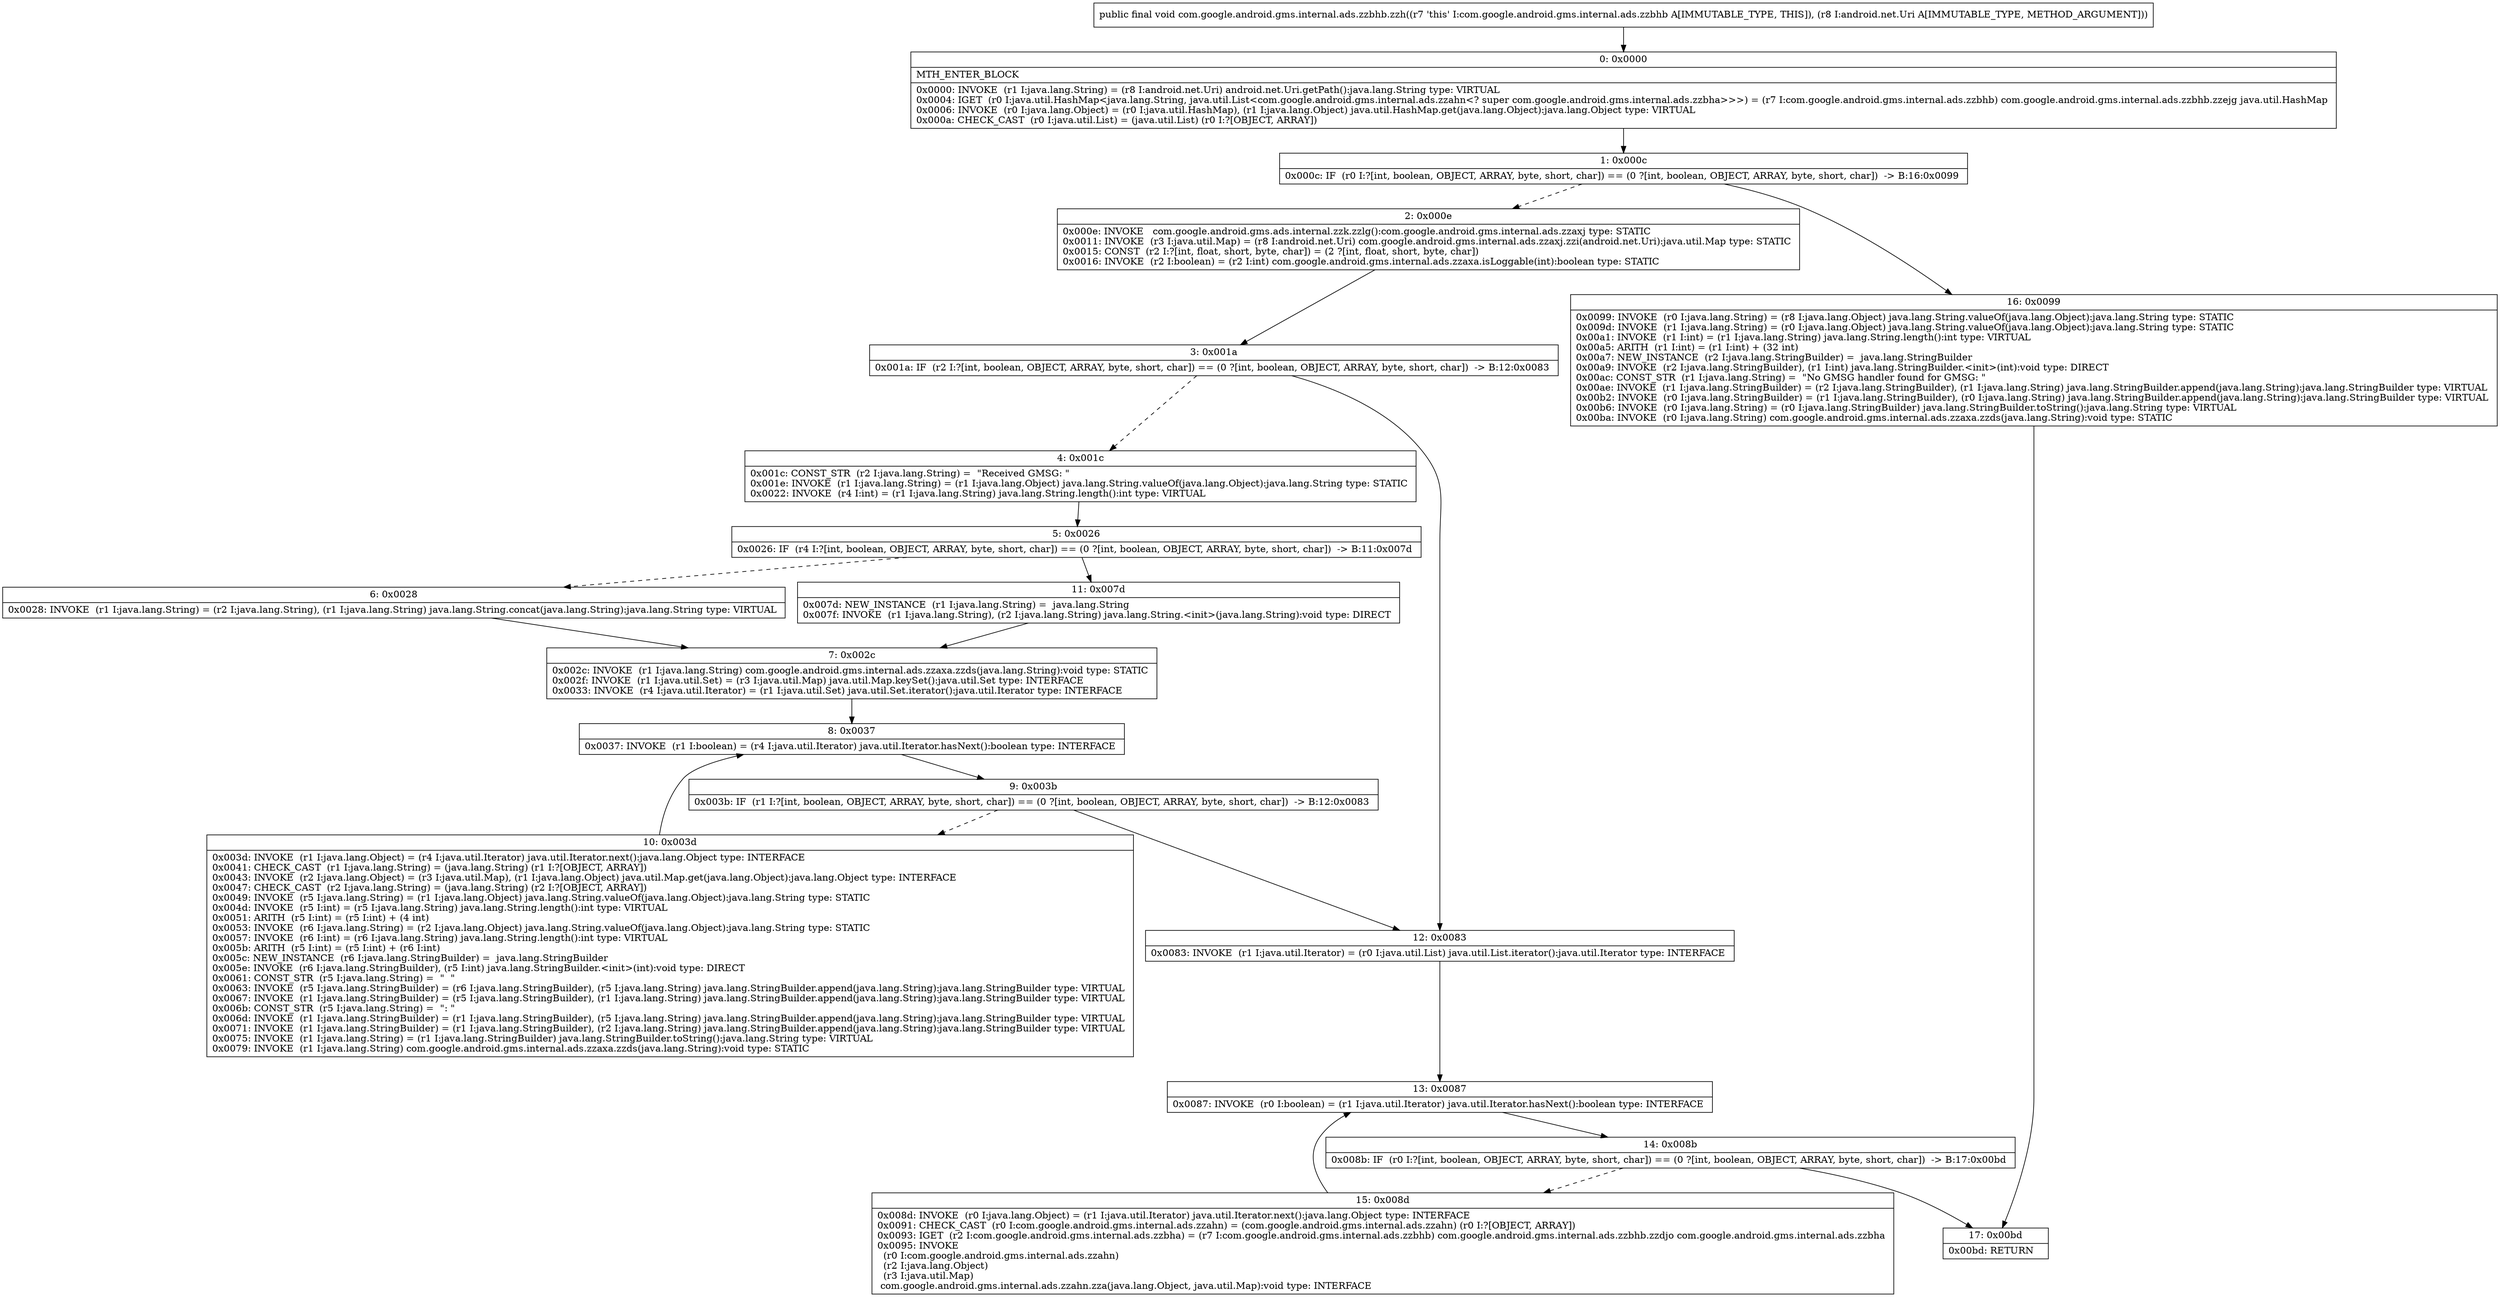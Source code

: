 digraph "CFG forcom.google.android.gms.internal.ads.zzbhb.zzh(Landroid\/net\/Uri;)V" {
Node_0 [shape=record,label="{0\:\ 0x0000|MTH_ENTER_BLOCK\l|0x0000: INVOKE  (r1 I:java.lang.String) = (r8 I:android.net.Uri) android.net.Uri.getPath():java.lang.String type: VIRTUAL \l0x0004: IGET  (r0 I:java.util.HashMap\<java.lang.String, java.util.List\<com.google.android.gms.internal.ads.zzahn\<? super com.google.android.gms.internal.ads.zzbha\>\>\>) = (r7 I:com.google.android.gms.internal.ads.zzbhb) com.google.android.gms.internal.ads.zzbhb.zzejg java.util.HashMap \l0x0006: INVOKE  (r0 I:java.lang.Object) = (r0 I:java.util.HashMap), (r1 I:java.lang.Object) java.util.HashMap.get(java.lang.Object):java.lang.Object type: VIRTUAL \l0x000a: CHECK_CAST  (r0 I:java.util.List) = (java.util.List) (r0 I:?[OBJECT, ARRAY]) \l}"];
Node_1 [shape=record,label="{1\:\ 0x000c|0x000c: IF  (r0 I:?[int, boolean, OBJECT, ARRAY, byte, short, char]) == (0 ?[int, boolean, OBJECT, ARRAY, byte, short, char])  \-\> B:16:0x0099 \l}"];
Node_2 [shape=record,label="{2\:\ 0x000e|0x000e: INVOKE   com.google.android.gms.ads.internal.zzk.zzlg():com.google.android.gms.internal.ads.zzaxj type: STATIC \l0x0011: INVOKE  (r3 I:java.util.Map) = (r8 I:android.net.Uri) com.google.android.gms.internal.ads.zzaxj.zzi(android.net.Uri):java.util.Map type: STATIC \l0x0015: CONST  (r2 I:?[int, float, short, byte, char]) = (2 ?[int, float, short, byte, char]) \l0x0016: INVOKE  (r2 I:boolean) = (r2 I:int) com.google.android.gms.internal.ads.zzaxa.isLoggable(int):boolean type: STATIC \l}"];
Node_3 [shape=record,label="{3\:\ 0x001a|0x001a: IF  (r2 I:?[int, boolean, OBJECT, ARRAY, byte, short, char]) == (0 ?[int, boolean, OBJECT, ARRAY, byte, short, char])  \-\> B:12:0x0083 \l}"];
Node_4 [shape=record,label="{4\:\ 0x001c|0x001c: CONST_STR  (r2 I:java.lang.String) =  \"Received GMSG: \" \l0x001e: INVOKE  (r1 I:java.lang.String) = (r1 I:java.lang.Object) java.lang.String.valueOf(java.lang.Object):java.lang.String type: STATIC \l0x0022: INVOKE  (r4 I:int) = (r1 I:java.lang.String) java.lang.String.length():int type: VIRTUAL \l}"];
Node_5 [shape=record,label="{5\:\ 0x0026|0x0026: IF  (r4 I:?[int, boolean, OBJECT, ARRAY, byte, short, char]) == (0 ?[int, boolean, OBJECT, ARRAY, byte, short, char])  \-\> B:11:0x007d \l}"];
Node_6 [shape=record,label="{6\:\ 0x0028|0x0028: INVOKE  (r1 I:java.lang.String) = (r2 I:java.lang.String), (r1 I:java.lang.String) java.lang.String.concat(java.lang.String):java.lang.String type: VIRTUAL \l}"];
Node_7 [shape=record,label="{7\:\ 0x002c|0x002c: INVOKE  (r1 I:java.lang.String) com.google.android.gms.internal.ads.zzaxa.zzds(java.lang.String):void type: STATIC \l0x002f: INVOKE  (r1 I:java.util.Set) = (r3 I:java.util.Map) java.util.Map.keySet():java.util.Set type: INTERFACE \l0x0033: INVOKE  (r4 I:java.util.Iterator) = (r1 I:java.util.Set) java.util.Set.iterator():java.util.Iterator type: INTERFACE \l}"];
Node_8 [shape=record,label="{8\:\ 0x0037|0x0037: INVOKE  (r1 I:boolean) = (r4 I:java.util.Iterator) java.util.Iterator.hasNext():boolean type: INTERFACE \l}"];
Node_9 [shape=record,label="{9\:\ 0x003b|0x003b: IF  (r1 I:?[int, boolean, OBJECT, ARRAY, byte, short, char]) == (0 ?[int, boolean, OBJECT, ARRAY, byte, short, char])  \-\> B:12:0x0083 \l}"];
Node_10 [shape=record,label="{10\:\ 0x003d|0x003d: INVOKE  (r1 I:java.lang.Object) = (r4 I:java.util.Iterator) java.util.Iterator.next():java.lang.Object type: INTERFACE \l0x0041: CHECK_CAST  (r1 I:java.lang.String) = (java.lang.String) (r1 I:?[OBJECT, ARRAY]) \l0x0043: INVOKE  (r2 I:java.lang.Object) = (r3 I:java.util.Map), (r1 I:java.lang.Object) java.util.Map.get(java.lang.Object):java.lang.Object type: INTERFACE \l0x0047: CHECK_CAST  (r2 I:java.lang.String) = (java.lang.String) (r2 I:?[OBJECT, ARRAY]) \l0x0049: INVOKE  (r5 I:java.lang.String) = (r1 I:java.lang.Object) java.lang.String.valueOf(java.lang.Object):java.lang.String type: STATIC \l0x004d: INVOKE  (r5 I:int) = (r5 I:java.lang.String) java.lang.String.length():int type: VIRTUAL \l0x0051: ARITH  (r5 I:int) = (r5 I:int) + (4 int) \l0x0053: INVOKE  (r6 I:java.lang.String) = (r2 I:java.lang.Object) java.lang.String.valueOf(java.lang.Object):java.lang.String type: STATIC \l0x0057: INVOKE  (r6 I:int) = (r6 I:java.lang.String) java.lang.String.length():int type: VIRTUAL \l0x005b: ARITH  (r5 I:int) = (r5 I:int) + (r6 I:int) \l0x005c: NEW_INSTANCE  (r6 I:java.lang.StringBuilder) =  java.lang.StringBuilder \l0x005e: INVOKE  (r6 I:java.lang.StringBuilder), (r5 I:int) java.lang.StringBuilder.\<init\>(int):void type: DIRECT \l0x0061: CONST_STR  (r5 I:java.lang.String) =  \"  \" \l0x0063: INVOKE  (r5 I:java.lang.StringBuilder) = (r6 I:java.lang.StringBuilder), (r5 I:java.lang.String) java.lang.StringBuilder.append(java.lang.String):java.lang.StringBuilder type: VIRTUAL \l0x0067: INVOKE  (r1 I:java.lang.StringBuilder) = (r5 I:java.lang.StringBuilder), (r1 I:java.lang.String) java.lang.StringBuilder.append(java.lang.String):java.lang.StringBuilder type: VIRTUAL \l0x006b: CONST_STR  (r5 I:java.lang.String) =  \": \" \l0x006d: INVOKE  (r1 I:java.lang.StringBuilder) = (r1 I:java.lang.StringBuilder), (r5 I:java.lang.String) java.lang.StringBuilder.append(java.lang.String):java.lang.StringBuilder type: VIRTUAL \l0x0071: INVOKE  (r1 I:java.lang.StringBuilder) = (r1 I:java.lang.StringBuilder), (r2 I:java.lang.String) java.lang.StringBuilder.append(java.lang.String):java.lang.StringBuilder type: VIRTUAL \l0x0075: INVOKE  (r1 I:java.lang.String) = (r1 I:java.lang.StringBuilder) java.lang.StringBuilder.toString():java.lang.String type: VIRTUAL \l0x0079: INVOKE  (r1 I:java.lang.String) com.google.android.gms.internal.ads.zzaxa.zzds(java.lang.String):void type: STATIC \l}"];
Node_11 [shape=record,label="{11\:\ 0x007d|0x007d: NEW_INSTANCE  (r1 I:java.lang.String) =  java.lang.String \l0x007f: INVOKE  (r1 I:java.lang.String), (r2 I:java.lang.String) java.lang.String.\<init\>(java.lang.String):void type: DIRECT \l}"];
Node_12 [shape=record,label="{12\:\ 0x0083|0x0083: INVOKE  (r1 I:java.util.Iterator) = (r0 I:java.util.List) java.util.List.iterator():java.util.Iterator type: INTERFACE \l}"];
Node_13 [shape=record,label="{13\:\ 0x0087|0x0087: INVOKE  (r0 I:boolean) = (r1 I:java.util.Iterator) java.util.Iterator.hasNext():boolean type: INTERFACE \l}"];
Node_14 [shape=record,label="{14\:\ 0x008b|0x008b: IF  (r0 I:?[int, boolean, OBJECT, ARRAY, byte, short, char]) == (0 ?[int, boolean, OBJECT, ARRAY, byte, short, char])  \-\> B:17:0x00bd \l}"];
Node_15 [shape=record,label="{15\:\ 0x008d|0x008d: INVOKE  (r0 I:java.lang.Object) = (r1 I:java.util.Iterator) java.util.Iterator.next():java.lang.Object type: INTERFACE \l0x0091: CHECK_CAST  (r0 I:com.google.android.gms.internal.ads.zzahn) = (com.google.android.gms.internal.ads.zzahn) (r0 I:?[OBJECT, ARRAY]) \l0x0093: IGET  (r2 I:com.google.android.gms.internal.ads.zzbha) = (r7 I:com.google.android.gms.internal.ads.zzbhb) com.google.android.gms.internal.ads.zzbhb.zzdjo com.google.android.gms.internal.ads.zzbha \l0x0095: INVOKE  \l  (r0 I:com.google.android.gms.internal.ads.zzahn)\l  (r2 I:java.lang.Object)\l  (r3 I:java.util.Map)\l com.google.android.gms.internal.ads.zzahn.zza(java.lang.Object, java.util.Map):void type: INTERFACE \l}"];
Node_16 [shape=record,label="{16\:\ 0x0099|0x0099: INVOKE  (r0 I:java.lang.String) = (r8 I:java.lang.Object) java.lang.String.valueOf(java.lang.Object):java.lang.String type: STATIC \l0x009d: INVOKE  (r1 I:java.lang.String) = (r0 I:java.lang.Object) java.lang.String.valueOf(java.lang.Object):java.lang.String type: STATIC \l0x00a1: INVOKE  (r1 I:int) = (r1 I:java.lang.String) java.lang.String.length():int type: VIRTUAL \l0x00a5: ARITH  (r1 I:int) = (r1 I:int) + (32 int) \l0x00a7: NEW_INSTANCE  (r2 I:java.lang.StringBuilder) =  java.lang.StringBuilder \l0x00a9: INVOKE  (r2 I:java.lang.StringBuilder), (r1 I:int) java.lang.StringBuilder.\<init\>(int):void type: DIRECT \l0x00ac: CONST_STR  (r1 I:java.lang.String) =  \"No GMSG handler found for GMSG: \" \l0x00ae: INVOKE  (r1 I:java.lang.StringBuilder) = (r2 I:java.lang.StringBuilder), (r1 I:java.lang.String) java.lang.StringBuilder.append(java.lang.String):java.lang.StringBuilder type: VIRTUAL \l0x00b2: INVOKE  (r0 I:java.lang.StringBuilder) = (r1 I:java.lang.StringBuilder), (r0 I:java.lang.String) java.lang.StringBuilder.append(java.lang.String):java.lang.StringBuilder type: VIRTUAL \l0x00b6: INVOKE  (r0 I:java.lang.String) = (r0 I:java.lang.StringBuilder) java.lang.StringBuilder.toString():java.lang.String type: VIRTUAL \l0x00ba: INVOKE  (r0 I:java.lang.String) com.google.android.gms.internal.ads.zzaxa.zzds(java.lang.String):void type: STATIC \l}"];
Node_17 [shape=record,label="{17\:\ 0x00bd|0x00bd: RETURN   \l}"];
MethodNode[shape=record,label="{public final void com.google.android.gms.internal.ads.zzbhb.zzh((r7 'this' I:com.google.android.gms.internal.ads.zzbhb A[IMMUTABLE_TYPE, THIS]), (r8 I:android.net.Uri A[IMMUTABLE_TYPE, METHOD_ARGUMENT])) }"];
MethodNode -> Node_0;
Node_0 -> Node_1;
Node_1 -> Node_2[style=dashed];
Node_1 -> Node_16;
Node_2 -> Node_3;
Node_3 -> Node_4[style=dashed];
Node_3 -> Node_12;
Node_4 -> Node_5;
Node_5 -> Node_6[style=dashed];
Node_5 -> Node_11;
Node_6 -> Node_7;
Node_7 -> Node_8;
Node_8 -> Node_9;
Node_9 -> Node_10[style=dashed];
Node_9 -> Node_12;
Node_10 -> Node_8;
Node_11 -> Node_7;
Node_12 -> Node_13;
Node_13 -> Node_14;
Node_14 -> Node_15[style=dashed];
Node_14 -> Node_17;
Node_15 -> Node_13;
Node_16 -> Node_17;
}

